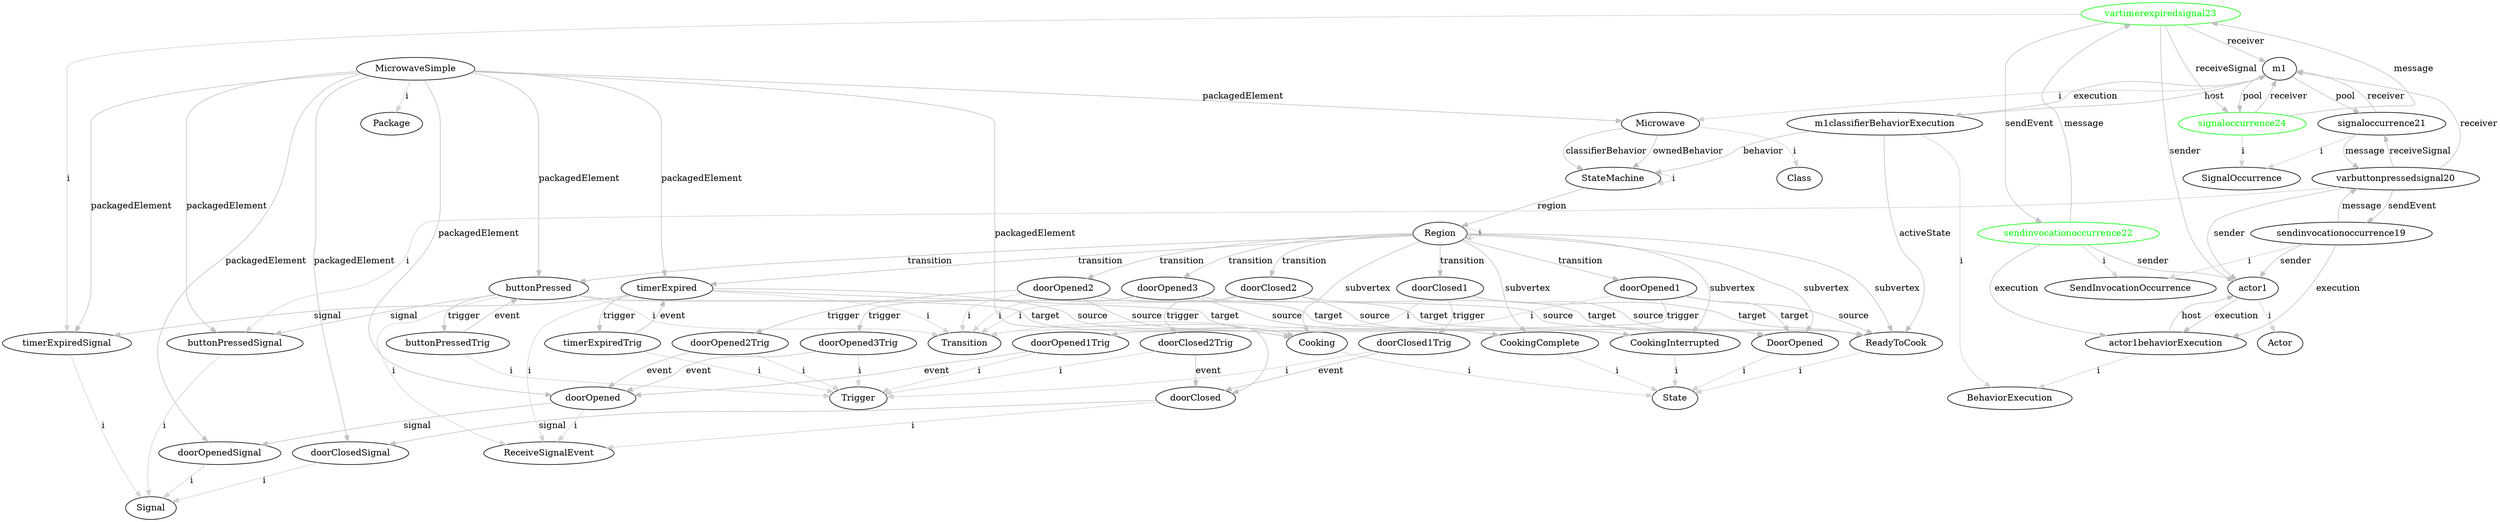 digraph umlMetamodel {
	"MicrowaveSimple" -> "Package" [label="i", color="lightgrey"]
	"MicrowaveSimple" -> "Microwave" [label="packagedElement", color="grey"]
	"Microwave" -> "Class" [label="i", color="lightgrey"]
	"Microwave" -> "StateMachine" [label="classifierBehavior", color="grey"]
	"Microwave" -> "StateMachine" [label="ownedBehavior", color="grey"]
	"StateMachine" -> "StateMachine" [label="i", color="lightgrey"]
	"StateMachine" -> "Region" [label="region", color="grey"]
	"Region" -> "Region" [label="i", color="lightgrey"]
	"Region" -> "DoorOpened" [label="subvertex", color="grey"]
	"DoorOpened" -> "State" [label="i", color="lightgrey"]
	"Region" -> "ReadyToCook" [label="subvertex", color="grey"]
	"ReadyToCook" -> "State" [label="i", color="lightgrey"]
	"Region" -> "Cooking" [label="subvertex", color="grey"]
	"Cooking" -> "State" [label="i", color="lightgrey"]
	"Region" -> "CookingInterrupted" [label="subvertex", color="grey"]
	"CookingInterrupted" -> "State" [label="i", color="lightgrey"]
	"Region" -> "CookingComplete" [label="subvertex", color="grey"]
	"CookingComplete" -> "State" [label="i", color="lightgrey"]
	"Region" -> "doorClosed1" [label="transition", color="grey"]
	"doorClosed1" -> "Transition" [label="i", color="lightgrey"]
	"doorClosed1" -> "DoorOpened" [label="source", color="grey"]
	"doorClosed1" -> "ReadyToCook" [label="target", color="grey"]
	"doorClosed1" -> "doorClosed1Trig" [label="trigger", color="grey"]
	"doorClosed1Trig" -> "Trigger" [label="i", color="lightgrey"]
	"doorClosed1Trig" -> "doorClosed" [label="event", color="grey"]
	"Region" -> "doorOpened1" [label="transition", color="grey"]
	"doorOpened1" -> "Transition" [label="i", color="lightgrey"]
	"doorOpened1" -> "ReadyToCook" [label="source", color="grey"]
	"doorOpened1" -> "DoorOpened" [label="target", color="grey"]
	"doorOpened1" -> "doorOpened1Trig" [label="trigger", color="grey"]
	"doorOpened1Trig" -> "Trigger" [label="i", color="lightgrey"]
	"doorOpened1Trig" -> "doorOpened" [label="event", color="grey"]
	"Region" -> "buttonPressed" [label="transition", color="grey"]
	"buttonPressed" -> "Transition" [label="i", color="lightgrey"]
	"buttonPressed" -> "ReadyToCook" [label="source", color="grey"]
	"buttonPressed" -> "Cooking" [label="target", color="grey"]
	"buttonPressed" -> "buttonPressedTrig" [label="trigger", color="grey"]
	"buttonPressedTrig" -> "Trigger" [label="i", color="lightgrey"]
	"buttonPressedTrig" -> "buttonPressed" [label="event", color="grey"]
	"Region" -> "doorClosed2" [label="transition", color="grey"]
	"doorClosed2" -> "Transition" [label="i", color="lightgrey"]
	"doorClosed2" -> "CookingInterrupted" [label="source", color="grey"]
	"doorClosed2" -> "ReadyToCook" [label="target", color="grey"]
	"doorClosed2" -> "doorClosed2Trig" [label="trigger", color="grey"]
	"doorClosed2Trig" -> "Trigger" [label="i", color="lightgrey"]
	"doorClosed2Trig" -> "doorClosed" [label="event", color="grey"]
	"Region" -> "doorOpened2" [label="transition", color="grey"]
	"doorOpened2" -> "Transition" [label="i", color="lightgrey"]
	"doorOpened2" -> "Cooking" [label="source", color="grey"]
	"doorOpened2" -> "CookingInterrupted" [label="target", color="grey"]
	"doorOpened2" -> "doorOpened2Trig" [label="trigger", color="grey"]
	"doorOpened2Trig" -> "Trigger" [label="i", color="lightgrey"]
	"doorOpened2Trig" -> "doorOpened" [label="event", color="grey"]
	"Region" -> "timerExpired" [label="transition", color="grey"]
	"timerExpired" -> "Transition" [label="i", color="lightgrey"]
	"timerExpired" -> "Cooking" [label="source", color="grey"]
	"timerExpired" -> "CookingComplete" [label="target", color="grey"]
	"timerExpired" -> "timerExpiredTrig" [label="trigger", color="grey"]
	"timerExpiredTrig" -> "Trigger" [label="i", color="lightgrey"]
	"timerExpiredTrig" -> "timerExpired" [label="event", color="grey"]
	"Region" -> "doorOpened3" [label="transition", color="grey"]
	"doorOpened3" -> "Transition" [label="i", color="lightgrey"]
	"doorOpened3" -> "CookingComplete" [label="source", color="grey"]
	"doorOpened3" -> "DoorOpened" [label="target", color="grey"]
	"doorOpened3" -> "doorOpened3Trig" [label="trigger", color="grey"]
	"doorOpened3Trig" -> "Trigger" [label="i", color="lightgrey"]
	"doorOpened3Trig" -> "doorOpened" [label="event", color="grey"]
	"MicrowaveSimple" -> "doorClosedSignal" [label="packagedElement", color="grey"]
	"doorClosedSignal" -> "Signal" [label="i", color="lightgrey"]
	"MicrowaveSimple" -> "doorOpenedSignal" [label="packagedElement", color="grey"]
	"doorOpenedSignal" -> "Signal" [label="i", color="lightgrey"]
	"MicrowaveSimple" -> "timerExpiredSignal" [label="packagedElement", color="grey"]
	"timerExpiredSignal" -> "Signal" [label="i", color="lightgrey"]
	"MicrowaveSimple" -> "buttonPressedSignal" [label="packagedElement", color="grey"]
	"buttonPressedSignal" -> "Signal" [label="i", color="lightgrey"]
	"MicrowaveSimple" -> "doorClosed" [label="packagedElement", color="grey"]
	"doorClosed" -> "ReceiveSignalEvent" [label="i", color="lightgrey"]
	"doorClosed" -> "doorClosedSignal" [label="signal", color="grey"]
	"MicrowaveSimple" -> "doorOpened" [label="packagedElement", color="grey"]
	"doorOpened" -> "ReceiveSignalEvent" [label="i", color="lightgrey"]
	"doorOpened" -> "doorOpenedSignal" [label="signal", color="grey"]
	"MicrowaveSimple" -> "timerExpired" [label="packagedElement", color="grey"]
	"timerExpired" -> "ReceiveSignalEvent" [label="i", color="lightgrey"]
	"timerExpired" -> "timerExpiredSignal" [label="signal", color="grey"]
	"MicrowaveSimple" -> "buttonPressed" [label="packagedElement", color="grey"]
	"buttonPressed" -> "ReceiveSignalEvent" [label="i", color="lightgrey"]
	"buttonPressed" -> "buttonPressedSignal" [label="signal", color="grey"]
	"m1" -> "Microwave" [label="i", color="lightgrey"]
	"m1classifierBehaviorExecution" -> "BehaviorExecution" [label="i", color="lightgrey"]
	"m1" -> "m1classifierBehaviorExecution" [label="execution", color="grey"]
	"m1classifierBehaviorExecution" -> "m1" [label="host", color="grey"]
	"m1classifierBehaviorExecution" -> "StateMachine" [label="behavior", color="grey"]
	"m1classifierBehaviorExecution" -> "ReadyToCook" [label="activeState", color="grey"]
	"actor1" -> "Actor" [label="i", color="lightgrey"]
	"actor1behaviorExecution" -> "BehaviorExecution" [label="i", color="lightgrey"]
	"actor1" -> "actor1behaviorExecution" [label="execution", color="grey"]
	"actor1behaviorExecution" -> "actor1" [label="host", color="grey"]
	"sendinvocationoccurrence19" -> "SendInvocationOccurrence" [label="i", color="lightgrey"]
	"sendinvocationoccurrence19" -> "varbuttonpressedsignal20" [label="message", color="grey"]
	"varbuttonpressedsignal20" -> "sendinvocationoccurrence19" [label="sendEvent", color="grey"]
	"varbuttonpressedsignal20" -> "signaloccurrence21" [label="receiveSignal", color="grey"]
	"signaloccurrence21" -> "varbuttonpressedsignal20" [label="message", color="grey"]
	"signaloccurrence21" -> "SignalOccurrence" [label="i", color="lightgrey"]
	"varbuttonpressedsignal20" -> "buttonPressedSignal" [label="i", color="lightgrey"]
	"signaloccurrence21" -> "m1" [label="receiver", color="grey"]
	"m1" -> "signaloccurrence21" [label="pool", color="grey"]
	"varbuttonpressedsignal20" -> "actor1" [label="sender", color="grey"]
	"sendinvocationoccurrence19" -> "actor1" [label="sender", color="grey"]
	"varbuttonpressedsignal20" -> "m1" [label="receiver", color="grey"]
	"sendinvocationoccurrence19" -> "actor1behaviorExecution" [label="execution", color="grey"]
	"sendinvocationoccurrence22" -> "SendInvocationOccurrence" [label="i", color="lightgrey"]
	"sendinvocationoccurrence22" [color="green", fontcolor="green"]
	"sendinvocationoccurrence22" -> "vartimerexpiredsignal23" [label="message", color="grey"]
	"sendinvocationoccurrence22" [color="green", fontcolor="green"]
	"vartimerexpiredsignal23" [color="green", fontcolor="green"]
	"vartimerexpiredsignal23" -> "sendinvocationoccurrence22" [label="sendEvent", color="grey"]
	"vartimerexpiredsignal23" [color="green", fontcolor="green"]
	"sendinvocationoccurrence22" [color="green", fontcolor="green"]
	"vartimerexpiredsignal23" -> "signaloccurrence24" [label="receiveSignal", color="grey"]
	"vartimerexpiredsignal23" [color="green", fontcolor="green"]
	"signaloccurrence24" [color="green", fontcolor="green"]
	"signaloccurrence24" -> "vartimerexpiredsignal23" [label="message", color="grey"]
	"signaloccurrence24" [color="green", fontcolor="green"]
	"vartimerexpiredsignal23" [color="green", fontcolor="green"]
	"signaloccurrence24" -> "SignalOccurrence" [label="i", color="lightgrey"]
	"signaloccurrence24" [color="green", fontcolor="green"]
	"vartimerexpiredsignal23" -> "timerExpiredSignal" [label="i", color="lightgrey"]
	"vartimerexpiredsignal23" [color="green", fontcolor="green"]
	"signaloccurrence24" -> "m1" [label="receiver", color="grey"]
	"signaloccurrence24" [color="green", fontcolor="green"]
	"m1" -> "signaloccurrence24" [label="pool", color="grey"]
	"signaloccurrence24" [color="green", fontcolor="green"]
	"vartimerexpiredsignal23" -> "actor1" [label="sender", color="grey"]
	"vartimerexpiredsignal23" [color="green", fontcolor="green"]
	"sendinvocationoccurrence22" -> "actor1" [label="sender", color="grey"]
	"sendinvocationoccurrence22" [color="green", fontcolor="green"]
	"vartimerexpiredsignal23" -> "m1" [label="receiver", color="grey"]
	"vartimerexpiredsignal23" [color="green", fontcolor="green"]
	"sendinvocationoccurrence22" -> "actor1behaviorExecution" [label="execution", color="grey"]
	"sendinvocationoccurrence22" [color="green", fontcolor="green"]
}
